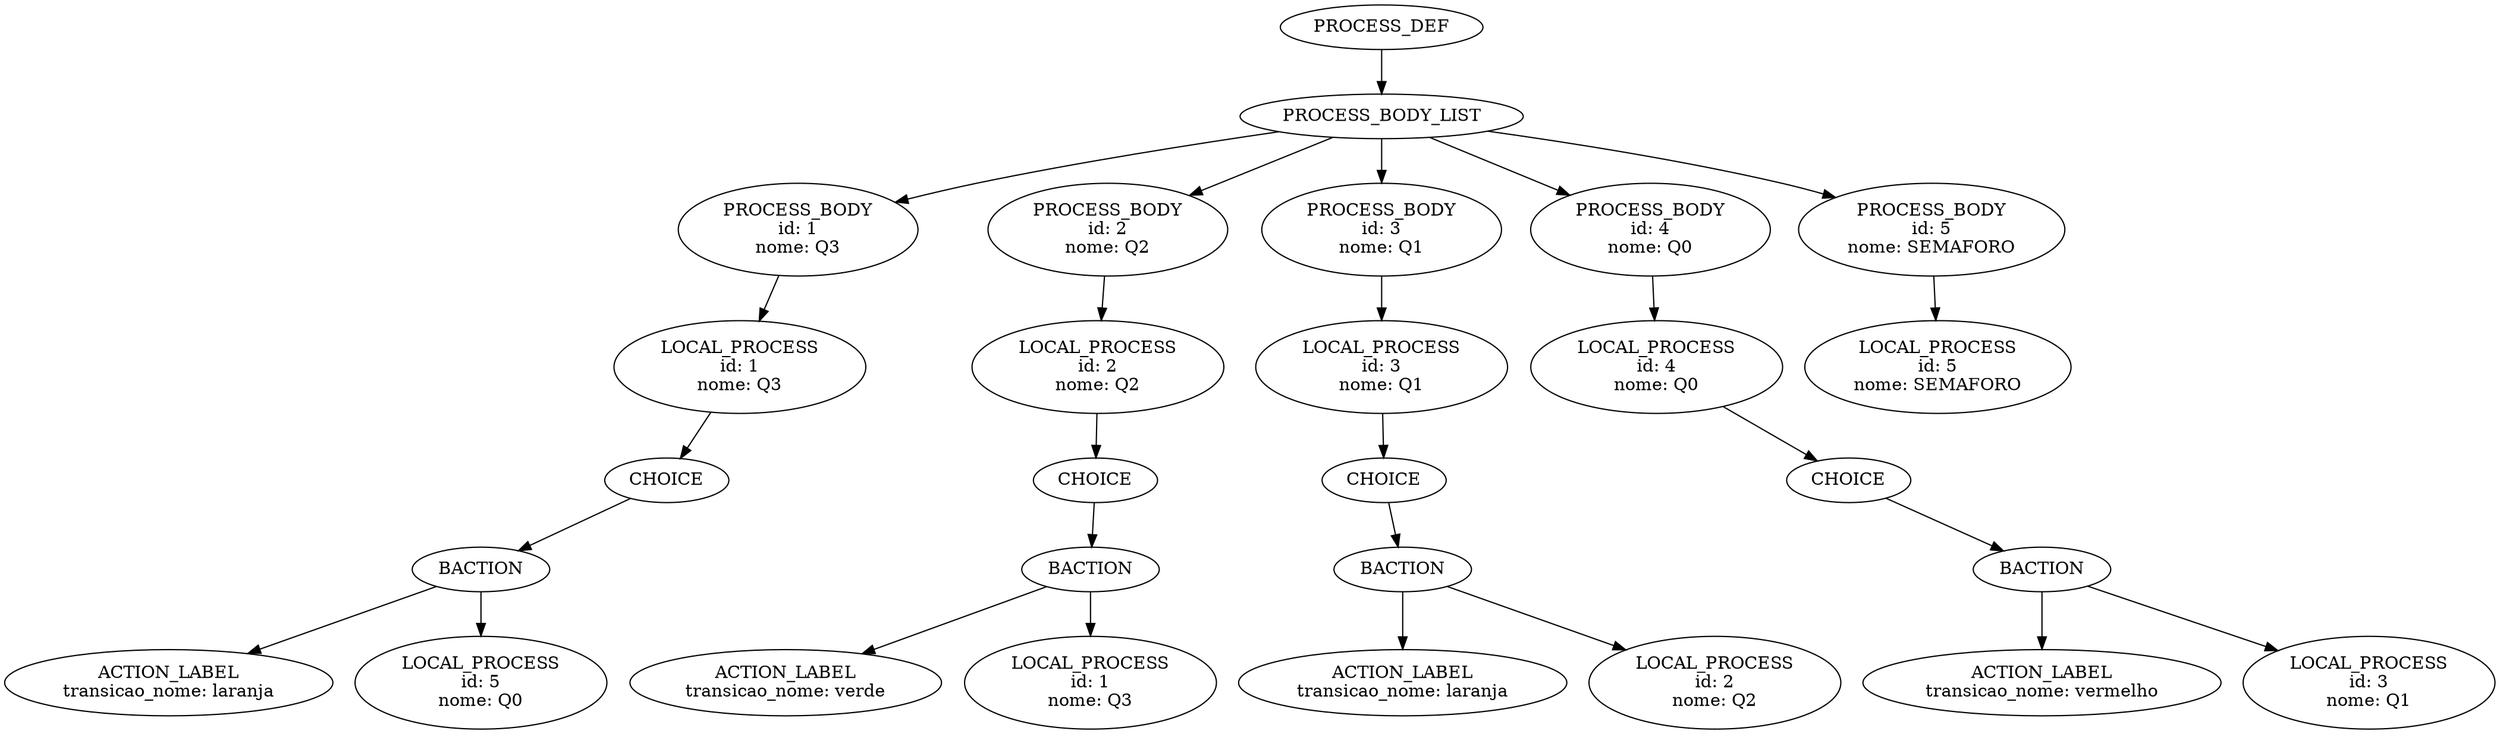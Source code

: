 digraph minijava {N1798317987 [label="ACTION_LABEL\ntransicao_nome: laranja\n"]N2096499324 [label="LOCAL_PROCESS\nid: 5\nnome: Q0\n"]N2099942139 [label="BACTION\n"]N2099942139->N1798317987
N2099942139->N2096499324
N413797243 [label="CHOICE\n"]N413797243->N2099942139
N1138214115 [label="LOCAL_PROCESS\nid: 1\nnome: Q3\n"]N1138214115->N413797243
N180303329 [label="PROCESS_BODY\nid: 1\nnome: Q3\n"]N180303329->N1138214115
N196515374 [label="ACTION_LABEL\ntransicao_nome: verde\n"]N1047000188 [label="LOCAL_PROCESS\nid: 1\nnome: Q3\n"]N451156198 [label="BACTION\n"]N451156198->N196515374
N451156198->N1047000188
N841814366 [label="CHOICE\n"]N841814366->N451156198
N751782926 [label="LOCAL_PROCESS\nid: 2\nnome: Q2\n"]N751782926->N841814366
N1569341981 [label="PROCESS_BODY\nid: 2\nnome: Q2\n"]N1569341981->N751782926
N45000138 [label="ACTION_LABEL\ntransicao_nome: laranja\n"]N1658525153 [label="LOCAL_PROCESS\nid: 2\nnome: Q2\n"]N494508411 [label="BACTION\n"]N494508411->N45000138
N494508411->N1658525153
N1290920665 [label="CHOICE\n"]N1290920665->N494508411
N476331014 [label="LOCAL_PROCESS\nid: 3\nnome: Q1\n"]N476331014->N1290920665
N2023799929 [label="PROCESS_BODY\nid: 3\nnome: Q1\n"]N2023799929->N476331014
N654889919 [label="ACTION_LABEL\ntransicao_nome: vermelho\n"]N533164811 [label="LOCAL_PROCESS\nid: 3\nnome: Q1\n"]N1599203193 [label="BACTION\n"]N1599203193->N654889919
N1599203193->N533164811
N1715214507 [label="CHOICE\n"]N1715214507->N1599203193
N1937225468 [label="LOCAL_PROCESS\nid: 4\nnome: Q0\n"]N1937225468->N1715214507
N948868509 [label="PROCESS_BODY\nid: 4\nnome: Q0\n"]N948868509->N1937225468
N995714692 [label="LOCAL_PROCESS\nid: 5\nnome: SEMAFORO\n"]N1784251020 [label="PROCESS_BODY\nid: 5\nnome: SEMAFORO\n"]N1784251020->N995714692
N445246432 [label="PROCESS_BODY_LIST\n"]N445246432->N180303329
N445246432->N1569341981
N445246432->N2023799929
N445246432->N948868509
N445246432->N1784251020
N1423756476 [label="PROCESS_DEF\n"]N1423756476->N445246432
}